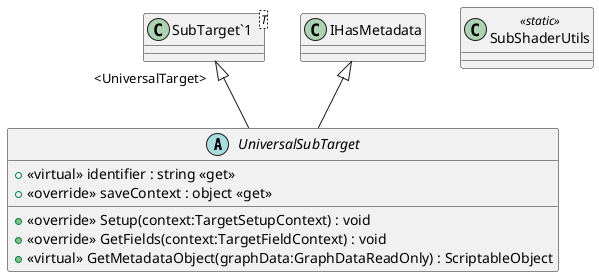 @startuml
abstract class UniversalSubTarget {
    + <<override>> Setup(context:TargetSetupContext) : void
    + <<override>> GetFields(context:TargetFieldContext) : void
    + <<virtual>> identifier : string <<get>>
    + <<virtual>> GetMetadataObject(graphData:GraphDataReadOnly) : ScriptableObject
    + <<override>> saveContext : object <<get>>
}
class SubShaderUtils <<static>> {
}
class "SubTarget`1"<T> {
}
"SubTarget`1" "<UniversalTarget>" <|-- UniversalSubTarget
IHasMetadata <|-- UniversalSubTarget
@enduml
